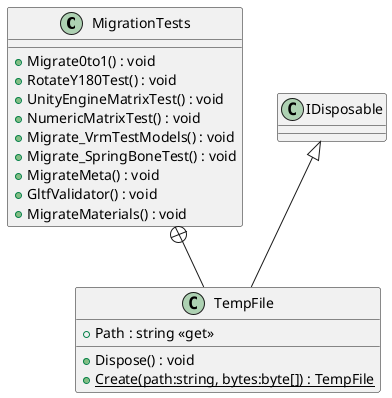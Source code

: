 @startuml
class MigrationTests {
    + Migrate0to1() : void
    + RotateY180Test() : void
    + UnityEngineMatrixTest() : void
    + NumericMatrixTest() : void
    + Migrate_VrmTestModels() : void
    + Migrate_SpringBoneTest() : void
    + MigrateMeta() : void
    + GltfValidator() : void
    + MigrateMaterials() : void
}
class TempFile {
    + Path : string <<get>>
    + Dispose() : void
    + {static} Create(path:string, bytes:byte[]) : TempFile
}
MigrationTests +-- TempFile
IDisposable <|-- TempFile
@enduml
